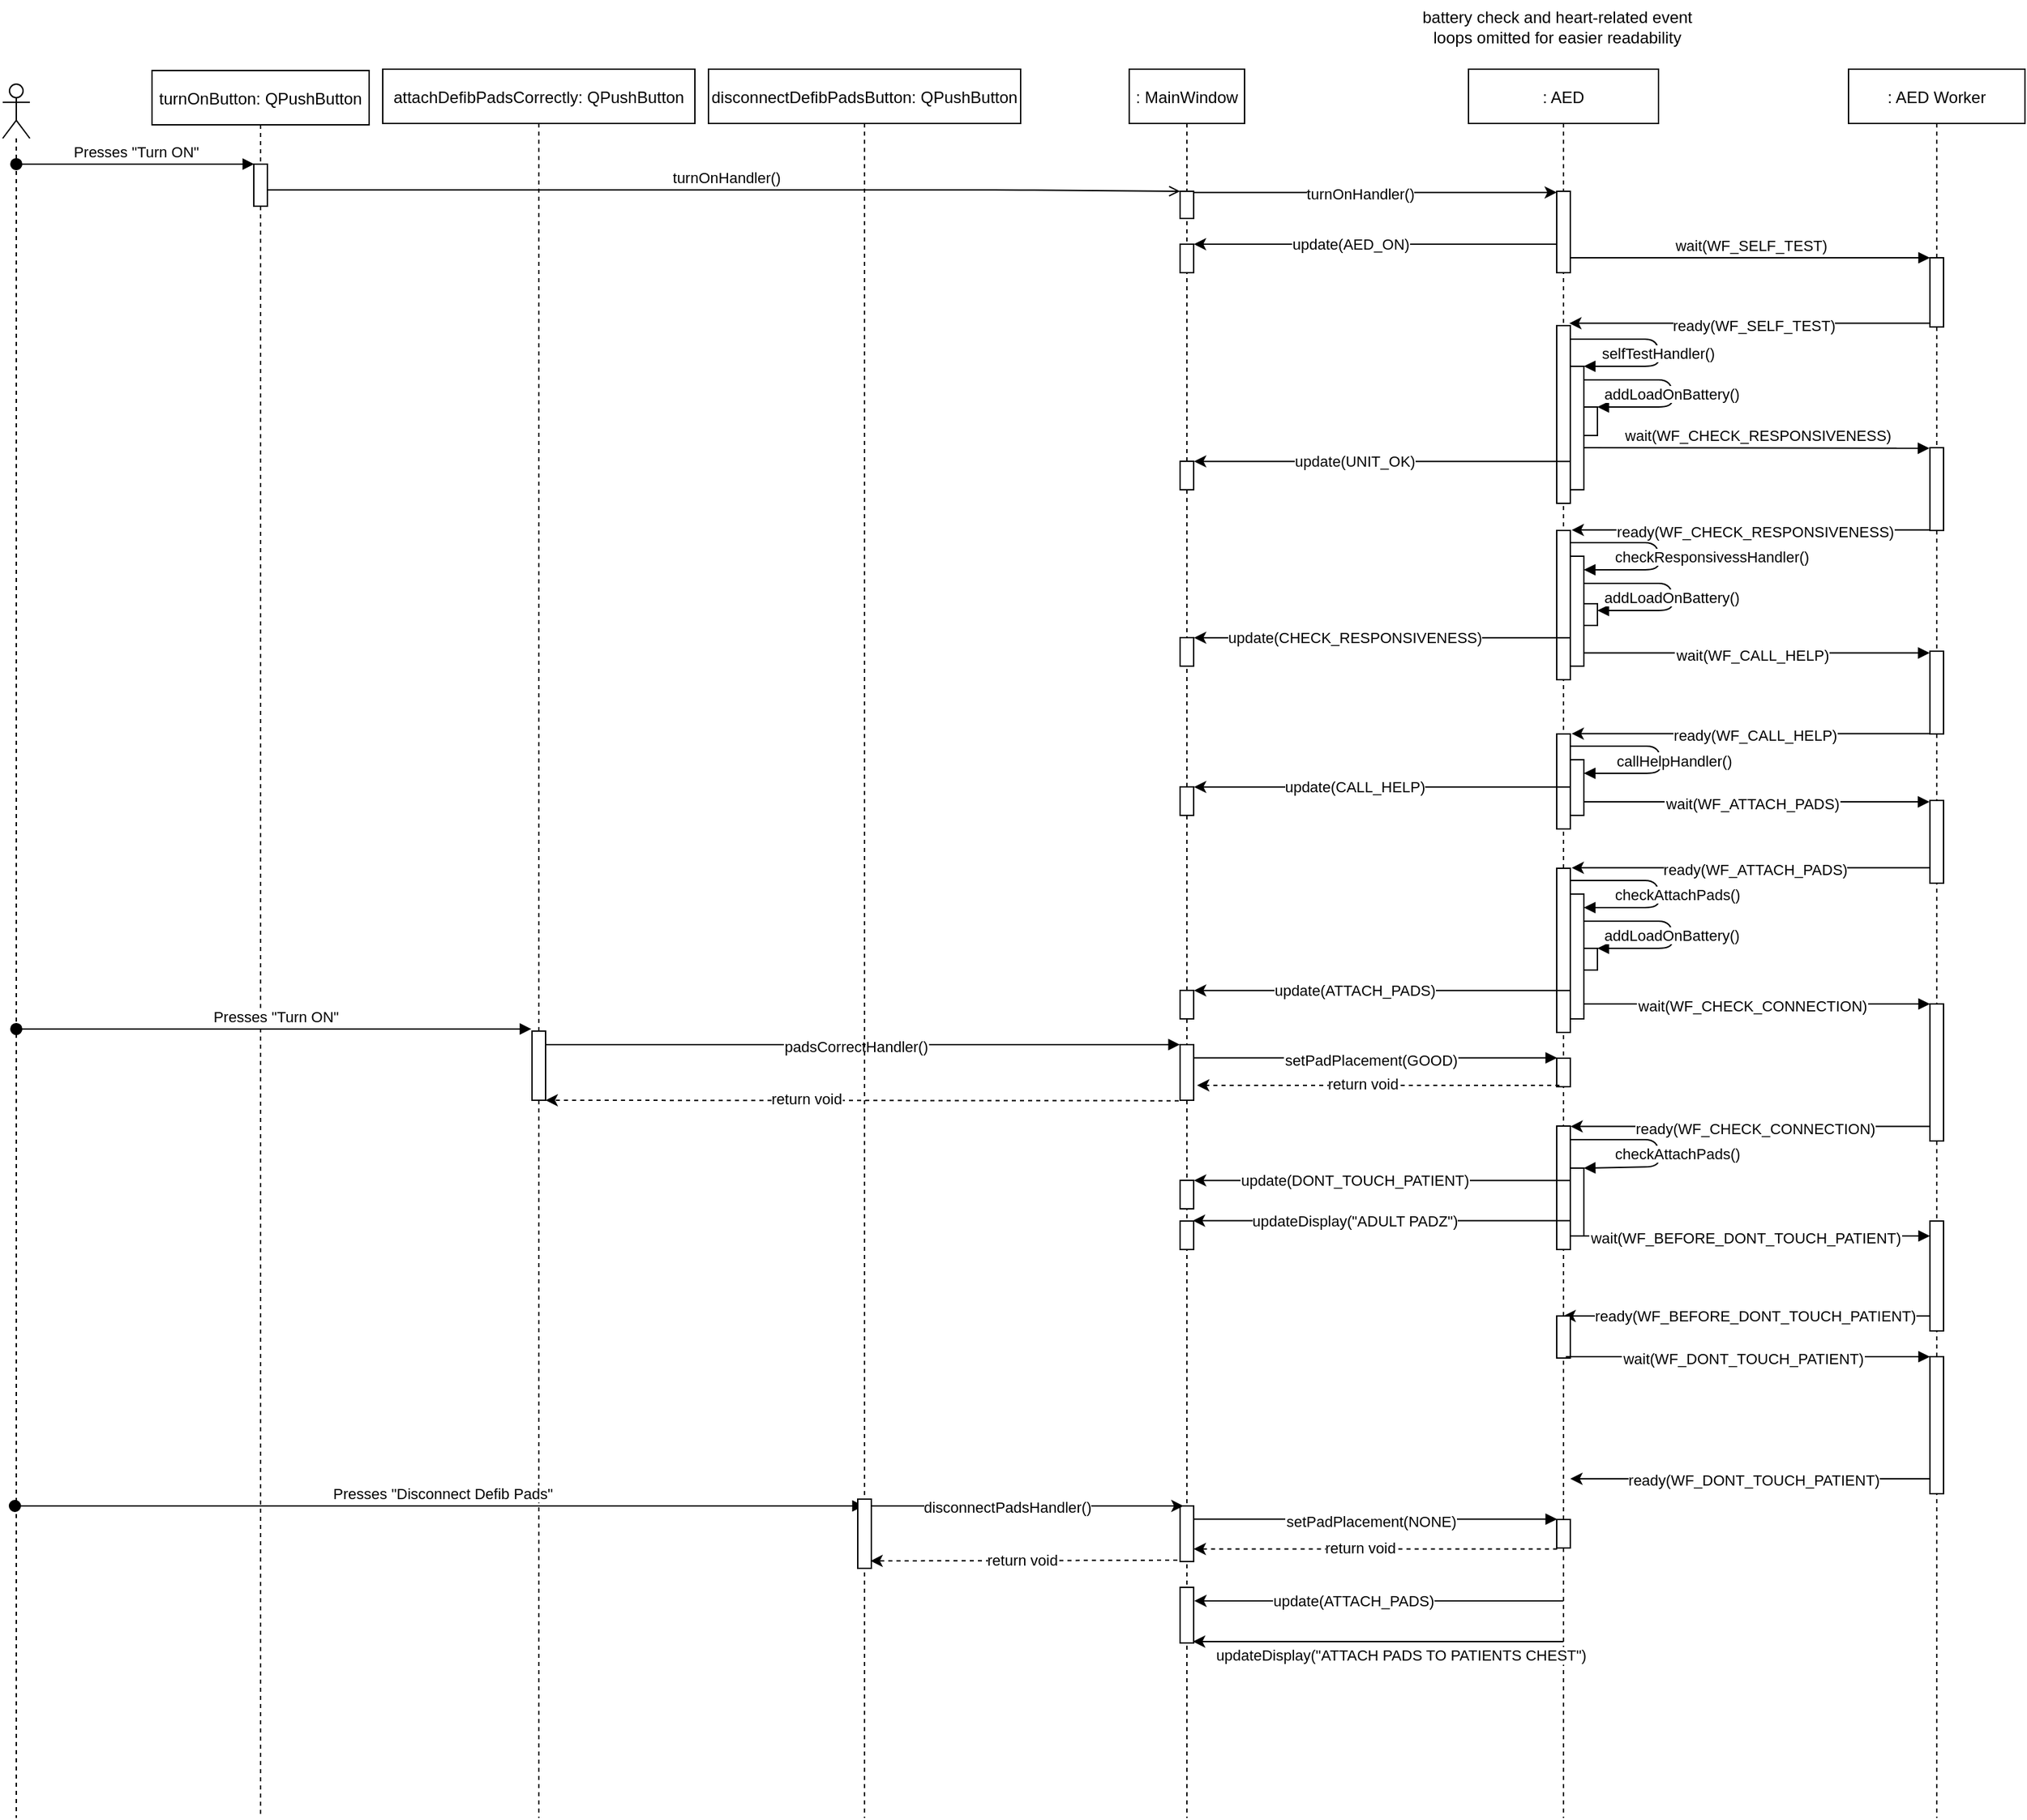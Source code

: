<mxfile version="22.1.7" type="device">
  <diagram name="Page-1" id="ro_ihInaLSnizCOt3Q01">
    <mxGraphModel dx="2100" dy="1148" grid="1" gridSize="10" guides="1" tooltips="1" connect="1" arrows="1" fold="1" page="0" pageScale="1" pageWidth="850" pageHeight="1100" math="0" shadow="0">
      <root>
        <mxCell id="0" />
        <mxCell id="1" parent="0" />
        <mxCell id="qNoHRXe5Kn5nPfTsHGGu-34" value=": MainWindow" style="shape=umlLifeline;perimeter=lifelinePerimeter;container=1;collapsible=0;recursiveResize=0;rounded=0;shadow=0;strokeWidth=1;" parent="1" vertex="1">
          <mxGeometry x="980" y="421" width="85" height="1289" as="geometry" />
        </mxCell>
        <mxCell id="qNoHRXe5Kn5nPfTsHGGu-35" value="" style="html=1;points=[];perimeter=orthogonalPerimeter;" parent="qNoHRXe5Kn5nPfTsHGGu-34" vertex="1">
          <mxGeometry x="37.5" y="90" width="10" height="20" as="geometry" />
        </mxCell>
        <mxCell id="Xctz0QdlR3uCmqx1lehX-27" value="" style="html=1;points=[];perimeter=orthogonalPerimeter;" parent="qNoHRXe5Kn5nPfTsHGGu-34" vertex="1">
          <mxGeometry x="37.5" y="129" width="10" height="21" as="geometry" />
        </mxCell>
        <mxCell id="Xctz0QdlR3uCmqx1lehX-41" value="" style="html=1;points=[];perimeter=orthogonalPerimeter;" parent="qNoHRXe5Kn5nPfTsHGGu-34" vertex="1">
          <mxGeometry x="37.5" y="289" width="10" height="21" as="geometry" />
        </mxCell>
        <mxCell id="Xctz0QdlR3uCmqx1lehX-52" value="" style="html=1;points=[];perimeter=orthogonalPerimeter;" parent="qNoHRXe5Kn5nPfTsHGGu-34" vertex="1">
          <mxGeometry x="37.5" y="419" width="10" height="21" as="geometry" />
        </mxCell>
        <mxCell id="Xctz0QdlR3uCmqx1lehX-88" value="" style="html=1;points=[];perimeter=orthogonalPerimeter;" parent="qNoHRXe5Kn5nPfTsHGGu-34" vertex="1">
          <mxGeometry x="37.5" y="529" width="10" height="21" as="geometry" />
        </mxCell>
        <mxCell id="Xctz0QdlR3uCmqx1lehX-112" value="" style="html=1;points=[];perimeter=orthogonalPerimeter;" parent="qNoHRXe5Kn5nPfTsHGGu-34" vertex="1">
          <mxGeometry x="37.5" y="679" width="10" height="21" as="geometry" />
        </mxCell>
        <mxCell id="Xctz0QdlR3uCmqx1lehX-127" value="" style="html=1;points=[];perimeter=orthogonalPerimeter;" parent="qNoHRXe5Kn5nPfTsHGGu-34" vertex="1">
          <mxGeometry x="37.5" y="849" width="10" height="21" as="geometry" />
        </mxCell>
        <mxCell id="Xctz0QdlR3uCmqx1lehX-128" value="" style="html=1;points=[];perimeter=orthogonalPerimeter;" parent="qNoHRXe5Kn5nPfTsHGGu-34" vertex="1">
          <mxGeometry x="37.5" y="819" width="10" height="21" as="geometry" />
        </mxCell>
        <mxCell id="Xctz0QdlR3uCmqx1lehX-135" value="" style="html=1;points=[];perimeter=orthogonalPerimeter;" parent="qNoHRXe5Kn5nPfTsHGGu-34" vertex="1">
          <mxGeometry x="37.5" y="719" width="10" height="41" as="geometry" />
        </mxCell>
        <mxCell id="3ibiavrjPDjVDs8kTOTv-27" value="" style="endArrow=classic;endFill=1;endSize=6;html=1;rounded=0;exitX=-0.1;exitY=1.008;exitDx=0;exitDy=0;exitPerimeter=0;dashed=1;entryX=0.519;entryY=0.853;entryDx=0;entryDy=0;entryPerimeter=0;" edge="1" parent="qNoHRXe5Kn5nPfTsHGGu-34" target="3ibiavrjPDjVDs8kTOTv-14">
          <mxGeometry width="160" relative="1" as="geometry">
            <mxPoint x="47.5" y="1099" as="sourcePoint" />
            <mxPoint x="-419.5" y="1099" as="targetPoint" />
          </mxGeometry>
        </mxCell>
        <mxCell id="3ibiavrjPDjVDs8kTOTv-28" value="return void" style="edgeLabel;html=1;align=center;verticalAlign=middle;resizable=0;points=[];" vertex="1" connectable="0" parent="3ibiavrjPDjVDs8kTOTv-27">
          <mxGeometry x="0.304" y="1" relative="1" as="geometry">
            <mxPoint x="29" y="-2" as="offset" />
          </mxGeometry>
        </mxCell>
        <mxCell id="3ibiavrjPDjVDs8kTOTv-36" value="" style="html=1;points=[];perimeter=orthogonalPerimeter;" vertex="1" parent="qNoHRXe5Kn5nPfTsHGGu-34">
          <mxGeometry x="37.5" y="1119" width="10" height="41" as="geometry" />
        </mxCell>
        <mxCell id="qNoHRXe5Kn5nPfTsHGGu-1" value=": AED Worker" style="shape=umlLifeline;perimeter=lifelinePerimeter;container=1;collapsible=0;recursiveResize=0;rounded=0;shadow=0;strokeWidth=1;" parent="1" vertex="1">
          <mxGeometry x="1510" y="421" width="130" height="1289" as="geometry" />
        </mxCell>
        <mxCell id="qNoHRXe5Kn5nPfTsHGGu-2" value="" style="html=1;points=[];perimeter=orthogonalPerimeter;" parent="qNoHRXe5Kn5nPfTsHGGu-1" vertex="1">
          <mxGeometry x="60" y="139" width="10" height="51" as="geometry" />
        </mxCell>
        <mxCell id="Xctz0QdlR3uCmqx1lehX-40" value="" style="html=1;points=[];perimeter=orthogonalPerimeter;" parent="qNoHRXe5Kn5nPfTsHGGu-1" vertex="1">
          <mxGeometry x="60" y="279" width="10" height="61" as="geometry" />
        </mxCell>
        <mxCell id="Xctz0QdlR3uCmqx1lehX-82" value="" style="html=1;points=[];perimeter=orthogonalPerimeter;" parent="qNoHRXe5Kn5nPfTsHGGu-1" vertex="1">
          <mxGeometry x="60" y="429" width="10" height="61" as="geometry" />
        </mxCell>
        <mxCell id="Xctz0QdlR3uCmqx1lehX-119" value="" style="html=1;points=[];perimeter=orthogonalPerimeter;" parent="qNoHRXe5Kn5nPfTsHGGu-1" vertex="1">
          <mxGeometry x="60" y="689" width="10" height="101" as="geometry" />
        </mxCell>
        <mxCell id="Xctz0QdlR3uCmqx1lehX-106" value="" style="html=1;points=[];perimeter=orthogonalPerimeter;" parent="qNoHRXe5Kn5nPfTsHGGu-1" vertex="1">
          <mxGeometry x="60" y="539" width="10" height="61" as="geometry" />
        </mxCell>
        <mxCell id="3ibiavrjPDjVDs8kTOTv-4" value="" style="endArrow=classic;endFill=1;endSize=6;html=1;rounded=0;entryX=1.1;entryY=-0.003;entryDx=0;entryDy=0;entryPerimeter=0;" edge="1" parent="qNoHRXe5Kn5nPfTsHGGu-1" source="qNoHRXe5Kn5nPfTsHGGu-1">
          <mxGeometry width="160" relative="1" as="geometry">
            <mxPoint x="-10" y="919" as="sourcePoint" />
            <mxPoint x="-210" y="919" as="targetPoint" />
          </mxGeometry>
        </mxCell>
        <mxCell id="3ibiavrjPDjVDs8kTOTv-5" value="ready(WF_BEFORE_DONT_TOUCH_PATIENT)" style="edgeLabel;html=1;align=center;verticalAlign=middle;resizable=0;points=[];" vertex="1" connectable="0" parent="3ibiavrjPDjVDs8kTOTv-4">
          <mxGeometry x="0.304" y="1" relative="1" as="geometry">
            <mxPoint x="45" y="-1" as="offset" />
          </mxGeometry>
        </mxCell>
        <mxCell id="3ibiavrjPDjVDs8kTOTv-6" value="" style="html=1;points=[];perimeter=orthogonalPerimeter;" vertex="1" parent="qNoHRXe5Kn5nPfTsHGGu-1">
          <mxGeometry x="60" y="849" width="10" height="81" as="geometry" />
        </mxCell>
        <mxCell id="3ibiavrjPDjVDs8kTOTv-9" value="" style="html=1;points=[];perimeter=orthogonalPerimeter;" vertex="1" parent="qNoHRXe5Kn5nPfTsHGGu-1">
          <mxGeometry x="60" y="949" width="10" height="101" as="geometry" />
        </mxCell>
        <mxCell id="3ibiavrjPDjVDs8kTOTv-11" value="" style="endArrow=classic;endFill=1;endSize=6;html=1;rounded=0;entryX=1.016;entryY=0.003;entryDx=0;entryDy=0;entryPerimeter=0;" edge="1" parent="qNoHRXe5Kn5nPfTsHGGu-1" source="3ibiavrjPDjVDs8kTOTv-9">
          <mxGeometry width="160" relative="1" as="geometry">
            <mxPoint x="14" y="1019" as="sourcePoint" />
            <mxPoint x="-205" y="1039" as="targetPoint" />
          </mxGeometry>
        </mxCell>
        <mxCell id="3ibiavrjPDjVDs8kTOTv-12" value="ready(WF_DONT_TOUCH_PATIENT)" style="edgeLabel;html=1;align=center;verticalAlign=middle;resizable=0;points=[];" vertex="1" connectable="0" parent="3ibiavrjPDjVDs8kTOTv-11">
          <mxGeometry x="0.304" y="1" relative="1" as="geometry">
            <mxPoint x="43" as="offset" />
          </mxGeometry>
        </mxCell>
        <mxCell id="qNoHRXe5Kn5nPfTsHGGu-16" value="" style="shape=umlLifeline;participant=umlActor;perimeter=lifelinePerimeter;whiteSpace=wrap;html=1;container=1;collapsible=0;recursiveResize=0;verticalAlign=top;spacingTop=36;outlineConnect=0;" parent="1" vertex="1">
          <mxGeometry x="150" y="432" width="20" height="1278" as="geometry" />
        </mxCell>
        <mxCell id="qNoHRXe5Kn5nPfTsHGGu-17" value=" Presses &quot;Turn ON&quot;" style="verticalAlign=bottom;startArrow=oval;endArrow=block;startSize=8;shadow=0;strokeWidth=1;startFill=1;entryX=0.031;entryY=-0.001;entryDx=0;entryDy=0;entryPerimeter=0;" parent="1" source="qNoHRXe5Kn5nPfTsHGGu-16" target="qNoHRXe5Kn5nPfTsHGGu-29" edge="1">
          <mxGeometry x="0.008" relative="1" as="geometry">
            <mxPoint x="910" y="491" as="sourcePoint" />
            <Array as="points" />
            <mxPoint as="offset" />
          </mxGeometry>
        </mxCell>
        <mxCell id="qNoHRXe5Kn5nPfTsHGGu-18" value=": AED" style="shape=umlLifeline;perimeter=lifelinePerimeter;container=1;collapsible=0;recursiveResize=0;rounded=0;shadow=0;strokeWidth=1;" parent="1" vertex="1">
          <mxGeometry x="1230" y="421" width="140" height="1289" as="geometry" />
        </mxCell>
        <mxCell id="qNoHRXe5Kn5nPfTsHGGu-21" value="" style="html=1;points=[];perimeter=orthogonalPerimeter;" parent="qNoHRXe5Kn5nPfTsHGGu-18" vertex="1">
          <mxGeometry x="65" y="90" width="10" height="60" as="geometry" />
        </mxCell>
        <mxCell id="qNoHRXe5Kn5nPfTsHGGu-23" value="" style="html=1;points=[];perimeter=orthogonalPerimeter;" parent="qNoHRXe5Kn5nPfTsHGGu-18" vertex="1">
          <mxGeometry x="65" y="340" width="10" height="110" as="geometry" />
        </mxCell>
        <mxCell id="Xctz0QdlR3uCmqx1lehX-31" value="" style="html=1;points=[];perimeter=orthogonalPerimeter;" parent="qNoHRXe5Kn5nPfTsHGGu-18" vertex="1">
          <mxGeometry x="65" y="189" width="10" height="131" as="geometry" />
        </mxCell>
        <mxCell id="Xctz0QdlR3uCmqx1lehX-35" value="" style="html=1;points=[[0,0,0,0,5],[0,1,0,0,-5],[1,0,0,0,5],[1,1,0,0,-5]];perimeter=orthogonalPerimeter;outlineConnect=0;targetShapes=umlLifeline;portConstraint=eastwest;newEdgeStyle={&quot;curved&quot;:0,&quot;rounded&quot;:0};" parent="qNoHRXe5Kn5nPfTsHGGu-18" vertex="1">
          <mxGeometry x="75" y="219" width="10" height="91" as="geometry" />
        </mxCell>
        <mxCell id="Xctz0QdlR3uCmqx1lehX-36" value=" selfTestHandler()" style="verticalAlign=middle;endArrow=block;shadow=0;strokeWidth=1;endFill=1;" parent="qNoHRXe5Kn5nPfTsHGGu-18" source="Xctz0QdlR3uCmqx1lehX-31" target="Xctz0QdlR3uCmqx1lehX-35" edge="1">
          <mxGeometry x="0.071" relative="1" as="geometry">
            <mxPoint x="90" y="199" as="sourcePoint" />
            <mxPoint x="240" y="209" as="targetPoint" />
            <mxPoint as="offset" />
            <Array as="points">
              <mxPoint x="140" y="199" />
              <mxPoint x="140" y="219" />
            </Array>
          </mxGeometry>
        </mxCell>
        <mxCell id="Xctz0QdlR3uCmqx1lehX-38" value="" style="html=1;points=[[0,0,0,0,5],[0,1,0,0,-5],[1,0,0,0,5],[1,1,0,0,-5]];perimeter=orthogonalPerimeter;outlineConnect=0;targetShapes=umlLifeline;portConstraint=eastwest;newEdgeStyle={&quot;curved&quot;:0,&quot;rounded&quot;:0};" parent="qNoHRXe5Kn5nPfTsHGGu-18" vertex="1">
          <mxGeometry x="85" y="249" width="10" height="21" as="geometry" />
        </mxCell>
        <mxCell id="Xctz0QdlR3uCmqx1lehX-37" value=" addLoadOnBattery()" style="verticalAlign=middle;endArrow=block;shadow=0;strokeWidth=1;endFill=1;" parent="qNoHRXe5Kn5nPfTsHGGu-18" target="Xctz0QdlR3uCmqx1lehX-38" edge="1">
          <mxGeometry x="0.071" relative="1" as="geometry">
            <mxPoint x="85" y="229" as="sourcePoint" />
            <mxPoint x="95" y="259" as="targetPoint" />
            <mxPoint as="offset" />
            <Array as="points">
              <mxPoint x="150" y="229" />
              <mxPoint x="150" y="249" />
            </Array>
          </mxGeometry>
        </mxCell>
        <mxCell id="Xctz0QdlR3uCmqx1lehX-48" value="" style="html=1;points=[[0,0,0,0,5],[0,1,0,0,-5],[1,0,0,0,5],[1,1,0,0,-5]];perimeter=orthogonalPerimeter;outlineConnect=0;targetShapes=umlLifeline;portConstraint=eastwest;newEdgeStyle={&quot;curved&quot;:0,&quot;rounded&quot;:0};" parent="qNoHRXe5Kn5nPfTsHGGu-18" vertex="1">
          <mxGeometry x="75" y="359" width="10" height="81" as="geometry" />
        </mxCell>
        <mxCell id="Xctz0QdlR3uCmqx1lehX-49" value=" checkResponsivessHandler()" style="verticalAlign=middle;endArrow=block;shadow=0;strokeWidth=1;endFill=1;targetPerimeterSpacing=0;sourcePerimeterSpacing=0;jumpStyle=none;align=left;spacingLeft=-34;" parent="qNoHRXe5Kn5nPfTsHGGu-18" edge="1">
          <mxGeometry x="0.073" relative="1" as="geometry">
            <mxPoint x="75" y="349" as="sourcePoint" />
            <mxPoint x="85" y="369" as="targetPoint" />
            <mxPoint as="offset" />
            <Array as="points">
              <mxPoint x="140" y="349" />
              <mxPoint x="140" y="369" />
            </Array>
          </mxGeometry>
        </mxCell>
        <mxCell id="Xctz0QdlR3uCmqx1lehX-50" value="" style="html=1;points=[[0,0,0,0,5],[0,1,0,0,-5],[1,0,0,0,5],[1,1,0,0,-5]];perimeter=orthogonalPerimeter;outlineConnect=0;targetShapes=umlLifeline;portConstraint=eastwest;newEdgeStyle={&quot;curved&quot;:0,&quot;rounded&quot;:0};" parent="qNoHRXe5Kn5nPfTsHGGu-18" vertex="1">
          <mxGeometry x="85" y="394" width="10" height="16" as="geometry" />
        </mxCell>
        <mxCell id="Xctz0QdlR3uCmqx1lehX-51" value=" addLoadOnBattery()" style="verticalAlign=middle;endArrow=block;shadow=0;strokeWidth=1;endFill=1;" parent="qNoHRXe5Kn5nPfTsHGGu-18" source="Xctz0QdlR3uCmqx1lehX-48" target="Xctz0QdlR3uCmqx1lehX-50" edge="1">
          <mxGeometry x="0.071" relative="1" as="geometry">
            <mxPoint x="85" y="379" as="sourcePoint" />
            <mxPoint x="95" y="399" as="targetPoint" />
            <mxPoint as="offset" />
            <Array as="points">
              <mxPoint x="150" y="379" />
              <mxPoint x="150" y="399" />
            </Array>
          </mxGeometry>
        </mxCell>
        <mxCell id="Xctz0QdlR3uCmqx1lehX-83" value="" style="html=1;points=[];perimeter=orthogonalPerimeter;" parent="qNoHRXe5Kn5nPfTsHGGu-18" vertex="1">
          <mxGeometry x="65" y="490" width="10" height="70" as="geometry" />
        </mxCell>
        <mxCell id="Xctz0QdlR3uCmqx1lehX-84" value="" style="html=1;points=[[0,0,0,0,5],[0,1,0,0,-5],[1,0,0,0,5],[1,1,0,0,-5]];perimeter=orthogonalPerimeter;outlineConnect=0;targetShapes=umlLifeline;portConstraint=eastwest;newEdgeStyle={&quot;curved&quot;:0,&quot;rounded&quot;:0};" parent="qNoHRXe5Kn5nPfTsHGGu-18" vertex="1">
          <mxGeometry x="75" y="509" width="10" height="41" as="geometry" />
        </mxCell>
        <mxCell id="Xctz0QdlR3uCmqx1lehX-107" value="" style="html=1;points=[];perimeter=orthogonalPerimeter;" parent="qNoHRXe5Kn5nPfTsHGGu-18" vertex="1">
          <mxGeometry x="65" y="589" width="10" height="121" as="geometry" />
        </mxCell>
        <mxCell id="Xctz0QdlR3uCmqx1lehX-108" value="" style="html=1;points=[[0,0,0,0,5],[0,1,0,0,-5],[1,0,0,0,5],[1,1,0,0,-5]];perimeter=orthogonalPerimeter;outlineConnect=0;targetShapes=umlLifeline;portConstraint=eastwest;newEdgeStyle={&quot;curved&quot;:0,&quot;rounded&quot;:0};" parent="qNoHRXe5Kn5nPfTsHGGu-18" vertex="1">
          <mxGeometry x="75" y="608" width="10" height="92" as="geometry" />
        </mxCell>
        <mxCell id="Xctz0QdlR3uCmqx1lehX-110" value="" style="html=1;points=[[0,0,0,0,5],[0,1,0,0,-5],[1,0,0,0,5],[1,1,0,0,-5]];perimeter=orthogonalPerimeter;outlineConnect=0;targetShapes=umlLifeline;portConstraint=eastwest;newEdgeStyle={&quot;curved&quot;:0,&quot;rounded&quot;:0};" parent="qNoHRXe5Kn5nPfTsHGGu-18" vertex="1">
          <mxGeometry x="85" y="648" width="10" height="16" as="geometry" />
        </mxCell>
        <mxCell id="Xctz0QdlR3uCmqx1lehX-111" value=" addLoadOnBattery()" style="verticalAlign=middle;endArrow=block;shadow=0;strokeWidth=1;endFill=1;" parent="qNoHRXe5Kn5nPfTsHGGu-18" edge="1">
          <mxGeometry x="0.071" relative="1" as="geometry">
            <mxPoint x="85" y="628" as="sourcePoint" />
            <mxPoint x="95" y="648" as="targetPoint" />
            <mxPoint as="offset" />
            <Array as="points">
              <mxPoint x="150" y="628" />
              <mxPoint x="150" y="648" />
            </Array>
          </mxGeometry>
        </mxCell>
        <mxCell id="Xctz0QdlR3uCmqx1lehX-109" value=" checkAttachPads()" style="verticalAlign=middle;endArrow=block;shadow=0;strokeWidth=1;endFill=1;targetPerimeterSpacing=0;sourcePerimeterSpacing=0;jumpStyle=none;align=left;spacingLeft=-34;" parent="qNoHRXe5Kn5nPfTsHGGu-18" edge="1">
          <mxGeometry x="0.073" relative="1" as="geometry">
            <mxPoint x="75" y="598" as="sourcePoint" />
            <mxPoint x="85" y="618" as="targetPoint" />
            <mxPoint as="offset" />
            <Array as="points">
              <mxPoint x="140" y="598" />
              <mxPoint x="140" y="618" />
            </Array>
          </mxGeometry>
        </mxCell>
        <mxCell id="Xctz0QdlR3uCmqx1lehX-85" value=" callHelpHandler()" style="verticalAlign=middle;endArrow=block;shadow=0;strokeWidth=1;endFill=1;targetPerimeterSpacing=0;sourcePerimeterSpacing=0;jumpStyle=none;align=left;spacingLeft=-34;" parent="qNoHRXe5Kn5nPfTsHGGu-18" source="Xctz0QdlR3uCmqx1lehX-83" target="Xctz0QdlR3uCmqx1lehX-84" edge="1">
          <mxGeometry x="0.073" relative="1" as="geometry">
            <mxPoint x="76.25" y="499" as="sourcePoint" />
            <mxPoint x="86.25" y="519" as="targetPoint" />
            <mxPoint as="offset" />
            <Array as="points">
              <mxPoint x="141.25" y="499" />
              <mxPoint x="141.25" y="519" />
            </Array>
          </mxGeometry>
        </mxCell>
        <mxCell id="Xctz0QdlR3uCmqx1lehX-120" value="" style="html=1;points=[];perimeter=orthogonalPerimeter;" parent="qNoHRXe5Kn5nPfTsHGGu-18" vertex="1">
          <mxGeometry x="65" y="779" width="10" height="91" as="geometry" />
        </mxCell>
        <mxCell id="Xctz0QdlR3uCmqx1lehX-123" value="" style="html=1;points=[[0,0,0,0,5],[0,1,0,0,-5],[1,0,0,0,5],[1,1,0,0,-5]];perimeter=orthogonalPerimeter;outlineConnect=0;targetShapes=umlLifeline;portConstraint=eastwest;newEdgeStyle={&quot;curved&quot;:0,&quot;rounded&quot;:0};" parent="qNoHRXe5Kn5nPfTsHGGu-18" vertex="1">
          <mxGeometry x="75" y="810" width="10" height="50" as="geometry" />
        </mxCell>
        <mxCell id="Xctz0QdlR3uCmqx1lehX-124" value=" checkAttachPads()" style="verticalAlign=middle;endArrow=block;shadow=0;strokeWidth=1;endFill=1;targetPerimeterSpacing=0;sourcePerimeterSpacing=0;jumpStyle=none;align=left;spacingLeft=-34;" parent="qNoHRXe5Kn5nPfTsHGGu-18" source="Xctz0QdlR3uCmqx1lehX-120" target="Xctz0QdlR3uCmqx1lehX-123" edge="1">
          <mxGeometry x="0.073" relative="1" as="geometry">
            <mxPoint x="75" y="751" as="sourcePoint" />
            <mxPoint x="85" y="769" as="targetPoint" />
            <mxPoint as="offset" />
            <Array as="points">
              <mxPoint x="140" y="789" />
              <mxPoint x="140" y="809" />
            </Array>
          </mxGeometry>
        </mxCell>
        <mxCell id="Xctz0QdlR3uCmqx1lehX-134" value="" style="html=1;points=[];perimeter=orthogonalPerimeter;" parent="qNoHRXe5Kn5nPfTsHGGu-18" vertex="1">
          <mxGeometry x="65" y="729" width="10" height="21" as="geometry" />
        </mxCell>
        <mxCell id="3ibiavrjPDjVDs8kTOTv-3" value=" wait(WF_BEFORE_DONT_TOUCH_PATIENT)" style="verticalAlign=middle;endArrow=block;shadow=0;strokeWidth=1;endFill=1;" edge="1" parent="qNoHRXe5Kn5nPfTsHGGu-18" target="3ibiavrjPDjVDs8kTOTv-6">
          <mxGeometry x="-0.023" y="-1" relative="1" as="geometry">
            <mxPoint x="75" y="860" as="sourcePoint" />
            <mxPoint x="240" y="869" as="targetPoint" />
            <mxPoint as="offset" />
          </mxGeometry>
        </mxCell>
        <mxCell id="3ibiavrjPDjVDs8kTOTv-13" value="" style="html=1;points=[];perimeter=orthogonalPerimeter;" vertex="1" parent="qNoHRXe5Kn5nPfTsHGGu-18">
          <mxGeometry x="65" y="919" width="10" height="31" as="geometry" />
        </mxCell>
        <mxCell id="3ibiavrjPDjVDs8kTOTv-20" value="" style="html=1;points=[];perimeter=orthogonalPerimeter;" vertex="1" parent="qNoHRXe5Kn5nPfTsHGGu-18">
          <mxGeometry x="-212.5" y="1059" width="10" height="41" as="geometry" />
        </mxCell>
        <mxCell id="3ibiavrjPDjVDs8kTOTv-21" value="" style="html=1;points=[];perimeter=orthogonalPerimeter;" vertex="1" parent="qNoHRXe5Kn5nPfTsHGGu-18">
          <mxGeometry x="65" y="1069" width="10" height="21" as="geometry" />
        </mxCell>
        <mxCell id="3ibiavrjPDjVDs8kTOTv-22" value=" setPadPlacement(NONE)" style="verticalAlign=middle;endArrow=block;shadow=0;strokeWidth=1;endFill=1;entryX=0.03;entryY=-0.012;entryDx=0;entryDy=0;entryPerimeter=0;" edge="1" parent="qNoHRXe5Kn5nPfTsHGGu-18" source="3ibiavrjPDjVDs8kTOTv-20" target="3ibiavrjPDjVDs8kTOTv-21">
          <mxGeometry x="-0.021" y="-1" relative="1" as="geometry">
            <mxPoint x="-190" y="1089" as="sourcePoint" />
            <mxPoint x="65" y="1089" as="targetPoint" />
            <mxPoint as="offset" />
          </mxGeometry>
        </mxCell>
        <mxCell id="3ibiavrjPDjVDs8kTOTv-23" value="" style="endArrow=classic;endFill=1;endSize=6;html=1;rounded=0;exitX=0.03;exitY=1.036;exitDx=0;exitDy=0;exitPerimeter=0;dashed=1;" edge="1" parent="qNoHRXe5Kn5nPfTsHGGu-18" source="3ibiavrjPDjVDs8kTOTv-21" target="3ibiavrjPDjVDs8kTOTv-20">
          <mxGeometry width="160" relative="1" as="geometry">
            <mxPoint x="27" y="1099" as="sourcePoint" />
            <mxPoint x="-250" y="1099" as="targetPoint" />
          </mxGeometry>
        </mxCell>
        <mxCell id="3ibiavrjPDjVDs8kTOTv-24" value="return void" style="edgeLabel;html=1;align=center;verticalAlign=middle;resizable=0;points=[];" vertex="1" connectable="0" parent="3ibiavrjPDjVDs8kTOTv-23">
          <mxGeometry x="0.304" y="1" relative="1" as="geometry">
            <mxPoint x="29" y="-2" as="offset" />
          </mxGeometry>
        </mxCell>
        <mxCell id="3ibiavrjPDjVDs8kTOTv-31" value="" style="endArrow=classic;endFill=1;endSize=6;html=1;rounded=0;entryX=1.025;entryY=0.003;entryDx=0;entryDy=0;entryPerimeter=0;" edge="1" parent="qNoHRXe5Kn5nPfTsHGGu-18">
          <mxGeometry width="160" relative="1" as="geometry">
            <mxPoint x="70" y="1129" as="sourcePoint" />
            <mxPoint x="-202" y="1129" as="targetPoint" />
          </mxGeometry>
        </mxCell>
        <mxCell id="3ibiavrjPDjVDs8kTOTv-32" value="update(ATTACH_PADS)" style="edgeLabel;html=1;align=center;verticalAlign=middle;resizable=0;points=[];" vertex="1" connectable="0" parent="3ibiavrjPDjVDs8kTOTv-31">
          <mxGeometry x="0.304" y="1" relative="1" as="geometry">
            <mxPoint x="22" y="-1" as="offset" />
          </mxGeometry>
        </mxCell>
        <mxCell id="3ibiavrjPDjVDs8kTOTv-34" value="" style="endArrow=classic;endFill=1;endSize=6;html=1;rounded=0;entryX=0.941;entryY=-0.013;entryDx=0;entryDy=0;entryPerimeter=0;" edge="1" parent="qNoHRXe5Kn5nPfTsHGGu-18">
          <mxGeometry width="160" relative="1" as="geometry">
            <mxPoint x="70" y="1159" as="sourcePoint" />
            <mxPoint x="-203" y="1159" as="targetPoint" />
          </mxGeometry>
        </mxCell>
        <mxCell id="3ibiavrjPDjVDs8kTOTv-35" value="updateDisplay(&quot;ATTACH PADS TO PATIENTS CHEST&quot;)" style="edgeLabel;html=1;align=center;verticalAlign=middle;resizable=0;points=[];" vertex="1" connectable="0" parent="3ibiavrjPDjVDs8kTOTv-34">
          <mxGeometry x="0.304" y="1" relative="1" as="geometry">
            <mxPoint x="58" y="9" as="offset" />
          </mxGeometry>
        </mxCell>
        <mxCell id="qNoHRXe5Kn5nPfTsHGGu-28" value="turnOnButton: QPushButton" style="shape=umlLifeline;perimeter=lifelinePerimeter;container=1;collapsible=0;recursiveResize=0;rounded=0;shadow=0;strokeWidth=1;" parent="1" vertex="1">
          <mxGeometry x="260" y="422" width="160" height="1288" as="geometry" />
        </mxCell>
        <mxCell id="qNoHRXe5Kn5nPfTsHGGu-29" value="" style="html=1;points=[];perimeter=orthogonalPerimeter;" parent="qNoHRXe5Kn5nPfTsHGGu-28" vertex="1">
          <mxGeometry x="75" y="69" width="10" height="31" as="geometry" />
        </mxCell>
        <mxCell id="qNoHRXe5Kn5nPfTsHGGu-30" value=" turnOnHandler()" style="verticalAlign=bottom;endArrow=open;shadow=0;strokeWidth=1;endFill=0;" parent="1" source="qNoHRXe5Kn5nPfTsHGGu-29" target="qNoHRXe5Kn5nPfTsHGGu-35" edge="1">
          <mxGeometry x="0.007" relative="1" as="geometry">
            <mxPoint x="900" y="679" as="sourcePoint" />
            <mxPoint x="1181" y="679" as="targetPoint" />
            <mxPoint as="offset" />
            <Array as="points">
              <mxPoint x="890" y="510" />
            </Array>
          </mxGeometry>
        </mxCell>
        <mxCell id="qNoHRXe5Kn5nPfTsHGGu-31" value=" wait(WF_SELF_TEST)" style="verticalAlign=bottom;endArrow=block;shadow=0;strokeWidth=1;endFill=1;" parent="1" edge="1">
          <mxGeometry x="0.008" relative="1" as="geometry">
            <mxPoint x="1305" y="560" as="sourcePoint" />
            <mxPoint x="1570" y="560" as="targetPoint" />
            <mxPoint as="offset" />
            <Array as="points">
              <mxPoint x="1400" y="560" />
            </Array>
          </mxGeometry>
        </mxCell>
        <mxCell id="qNoHRXe5Kn5nPfTsHGGu-36" value="attachDefibPadsCorrectly: QPushButton" style="shape=umlLifeline;perimeter=lifelinePerimeter;container=1;collapsible=0;recursiveResize=0;rounded=0;shadow=0;strokeWidth=1;" parent="1" vertex="1">
          <mxGeometry x="430" y="421" width="230" height="1289" as="geometry" />
        </mxCell>
        <mxCell id="Xctz0QdlR3uCmqx1lehX-140" value="" style="html=1;points=[];perimeter=orthogonalPerimeter;" parent="qNoHRXe5Kn5nPfTsHGGu-36" vertex="1">
          <mxGeometry x="110" y="709" width="10" height="51" as="geometry" />
        </mxCell>
        <mxCell id="3ibiavrjPDjVDs8kTOTv-16" value=" Presses &quot;Disconnect Defib Pads&quot;" style="verticalAlign=bottom;startArrow=oval;endArrow=block;startSize=8;shadow=0;strokeWidth=1;startFill=1;" edge="1" parent="qNoHRXe5Kn5nPfTsHGGu-36" target="3ibiavrjPDjVDs8kTOTv-14">
          <mxGeometry x="0.008" relative="1" as="geometry">
            <mxPoint x="-271" y="1059" as="sourcePoint" />
            <Array as="points" />
            <mxPoint as="offset" />
            <mxPoint x="110" y="1059" as="targetPoint" />
          </mxGeometry>
        </mxCell>
        <mxCell id="qNoHRXe5Kn5nPfTsHGGu-50" style="rounded=0;orthogonalLoop=1;jettySize=auto;html=1;entryX=0.009;entryY=0.014;entryDx=0;entryDy=0;entryPerimeter=0;" parent="1" source="qNoHRXe5Kn5nPfTsHGGu-35" target="qNoHRXe5Kn5nPfTsHGGu-21" edge="1">
          <mxGeometry relative="1" as="geometry" />
        </mxCell>
        <mxCell id="Xctz0QdlR3uCmqx1lehX-26" value="turnOnHandler()" style="edgeLabel;html=1;align=center;verticalAlign=middle;resizable=0;points=[];" parent="qNoHRXe5Kn5nPfTsHGGu-50" vertex="1" connectable="0">
          <mxGeometry x="-0.087" y="-1" relative="1" as="geometry">
            <mxPoint as="offset" />
          </mxGeometry>
        </mxCell>
        <mxCell id="Xctz0QdlR3uCmqx1lehX-28" value="" style="endArrow=classic;endFill=1;endSize=6;html=1;rounded=0;entryX=1.015;entryY=0;entryDx=0;entryDy=0;entryPerimeter=0;" parent="1" source="qNoHRXe5Kn5nPfTsHGGu-21" target="Xctz0QdlR3uCmqx1lehX-27" edge="1">
          <mxGeometry width="160" relative="1" as="geometry">
            <mxPoint x="1180" y="590" as="sourcePoint" />
            <mxPoint x="1340" y="590" as="targetPoint" />
          </mxGeometry>
        </mxCell>
        <mxCell id="Xctz0QdlR3uCmqx1lehX-30" value="update(AED_ON)" style="edgeLabel;html=1;align=center;verticalAlign=middle;resizable=0;points=[];" parent="Xctz0QdlR3uCmqx1lehX-28" vertex="1" connectable="0">
          <mxGeometry x="0.304" y="1" relative="1" as="geometry">
            <mxPoint x="22" y="-1" as="offset" />
          </mxGeometry>
        </mxCell>
        <mxCell id="Xctz0QdlR3uCmqx1lehX-32" value="" style="endArrow=classic;endFill=1;endSize=6;html=1;rounded=0;entryX=0.924;entryY=-0.013;entryDx=0;entryDy=0;entryPerimeter=0;" parent="1" source="qNoHRXe5Kn5nPfTsHGGu-2" target="Xctz0QdlR3uCmqx1lehX-31" edge="1">
          <mxGeometry width="160" relative="1" as="geometry">
            <mxPoint x="1527" y="620" as="sourcePoint" />
            <mxPoint x="1410" y="620" as="targetPoint" />
          </mxGeometry>
        </mxCell>
        <mxCell id="Xctz0QdlR3uCmqx1lehX-33" value="ready(WF_SELF_TEST)" style="edgeLabel;html=1;align=center;verticalAlign=middle;resizable=0;points=[];" parent="Xctz0QdlR3uCmqx1lehX-32" vertex="1" connectable="0">
          <mxGeometry x="0.304" y="1" relative="1" as="geometry">
            <mxPoint x="43" as="offset" />
          </mxGeometry>
        </mxCell>
        <mxCell id="Xctz0QdlR3uCmqx1lehX-39" value=" wait(WF_CHECK_RESPONSIVENESS)" style="verticalAlign=bottom;endArrow=block;shadow=0;strokeWidth=1;endFill=1;entryX=-0.042;entryY=0.007;entryDx=0;entryDy=0;entryPerimeter=0;" parent="1" target="Xctz0QdlR3uCmqx1lehX-40" edge="1">
          <mxGeometry x="0.008" relative="1" as="geometry">
            <mxPoint x="1315" y="700" as="sourcePoint" />
            <mxPoint x="1580" y="700" as="targetPoint" />
            <mxPoint as="offset" />
            <Array as="points" />
          </mxGeometry>
        </mxCell>
        <mxCell id="Xctz0QdlR3uCmqx1lehX-42" value="" style="endArrow=classic;endFill=1;endSize=6;html=1;rounded=0;entryX=1.025;entryY=0.003;entryDx=0;entryDy=0;entryPerimeter=0;" parent="1" source="Xctz0QdlR3uCmqx1lehX-35" target="Xctz0QdlR3uCmqx1lehX-41" edge="1">
          <mxGeometry width="160" relative="1" as="geometry">
            <mxPoint x="1217" y="690" as="sourcePoint" />
            <mxPoint x="970" y="690" as="targetPoint" />
          </mxGeometry>
        </mxCell>
        <mxCell id="Xctz0QdlR3uCmqx1lehX-43" value="update(UNIT_OK)" style="edgeLabel;html=1;align=center;verticalAlign=middle;resizable=0;points=[];" parent="Xctz0QdlR3uCmqx1lehX-42" vertex="1" connectable="0">
          <mxGeometry x="0.304" y="1" relative="1" as="geometry">
            <mxPoint x="22" y="-1" as="offset" />
          </mxGeometry>
        </mxCell>
        <mxCell id="Xctz0QdlR3uCmqx1lehX-46" value="" style="endArrow=classic;endFill=1;endSize=6;html=1;rounded=0;entryX=1.1;entryY=-0.003;entryDx=0;entryDy=0;entryPerimeter=0;" parent="1" source="Xctz0QdlR3uCmqx1lehX-40" target="qNoHRXe5Kn5nPfTsHGGu-23" edge="1">
          <mxGeometry width="160" relative="1" as="geometry">
            <mxPoint x="1536" y="755.21" as="sourcePoint" />
            <mxPoint x="1270" y="755.21" as="targetPoint" />
          </mxGeometry>
        </mxCell>
        <mxCell id="Xctz0QdlR3uCmqx1lehX-47" value="ready(WF_CHECK_RESPONSIVENESS)" style="edgeLabel;html=1;align=center;verticalAlign=middle;resizable=0;points=[];" parent="Xctz0QdlR3uCmqx1lehX-46" vertex="1" connectable="0">
          <mxGeometry x="0.304" y="1" relative="1" as="geometry">
            <mxPoint x="43" as="offset" />
          </mxGeometry>
        </mxCell>
        <mxCell id="Xctz0QdlR3uCmqx1lehX-53" value="" style="endArrow=classic;endFill=1;endSize=6;html=1;rounded=0;entryX=1.025;entryY=0.003;entryDx=0;entryDy=0;entryPerimeter=0;" parent="1" source="Xctz0QdlR3uCmqx1lehX-48" target="Xctz0QdlR3uCmqx1lehX-52" edge="1">
          <mxGeometry width="160" relative="1" as="geometry">
            <mxPoint x="1305" y="840" as="sourcePoint" />
            <mxPoint x="970" y="820" as="targetPoint" />
          </mxGeometry>
        </mxCell>
        <mxCell id="Xctz0QdlR3uCmqx1lehX-54" value="update(CHECK_RESPONSIVENESS)" style="edgeLabel;html=1;align=center;verticalAlign=middle;resizable=0;points=[];" parent="Xctz0QdlR3uCmqx1lehX-53" vertex="1" connectable="0">
          <mxGeometry x="0.304" y="1" relative="1" as="geometry">
            <mxPoint x="22" y="-1" as="offset" />
          </mxGeometry>
        </mxCell>
        <mxCell id="Xctz0QdlR3uCmqx1lehX-56" value=" wait(WF_CALL_HELP)" style="verticalAlign=middle;endArrow=block;shadow=0;strokeWidth=1;endFill=1;entryX=-0.023;entryY=0.021;entryDx=0;entryDy=0;entryPerimeter=0;" parent="1" source="Xctz0QdlR3uCmqx1lehX-48" target="Xctz0QdlR3uCmqx1lehX-82" edge="1">
          <mxGeometry x="-0.023" y="-1" relative="1" as="geometry">
            <mxPoint x="1320" y="855.8" as="sourcePoint" />
            <mxPoint x="1570.8" y="849.05" as="targetPoint" />
            <mxPoint as="offset" />
          </mxGeometry>
        </mxCell>
        <mxCell id="Xctz0QdlR3uCmqx1lehX-58" value="battery check and heart-related event&lt;br&gt;loops omitted for easier readability" style="text;html=1;align=center;verticalAlign=middle;resizable=0;points=[];autosize=1;strokeColor=none;fillColor=none;" parent="1" vertex="1">
          <mxGeometry x="1185" y="370" width="220" height="40" as="geometry" />
        </mxCell>
        <mxCell id="Xctz0QdlR3uCmqx1lehX-89" value="" style="endArrow=classic;endFill=1;endSize=6;html=1;rounded=0;entryX=1.1;entryY=-0.003;entryDx=0;entryDy=0;entryPerimeter=0;" parent="1" source="Xctz0QdlR3uCmqx1lehX-82" target="Xctz0QdlR3uCmqx1lehX-83" edge="1">
          <mxGeometry width="160" relative="1" as="geometry">
            <mxPoint x="1537.25" y="905.21" as="sourcePoint" />
            <mxPoint x="1271.25" y="905.21" as="targetPoint" />
          </mxGeometry>
        </mxCell>
        <mxCell id="Xctz0QdlR3uCmqx1lehX-90" value="ready(WF_CALL_HELP)" style="edgeLabel;html=1;align=center;verticalAlign=middle;resizable=0;points=[];" parent="Xctz0QdlR3uCmqx1lehX-89" vertex="1" connectable="0">
          <mxGeometry x="0.304" y="1" relative="1" as="geometry">
            <mxPoint x="43" as="offset" />
          </mxGeometry>
        </mxCell>
        <mxCell id="Xctz0QdlR3uCmqx1lehX-91" value="" style="endArrow=classic;endFill=1;endSize=6;html=1;rounded=0;entryX=1.025;entryY=0.003;entryDx=0;entryDy=0;entryPerimeter=0;" parent="1" source="Xctz0QdlR3uCmqx1lehX-84" target="Xctz0QdlR3uCmqx1lehX-88" edge="1">
          <mxGeometry width="160" relative="1" as="geometry">
            <mxPoint x="1306.25" y="990" as="sourcePoint" />
            <mxPoint x="971.25" y="970" as="targetPoint" />
          </mxGeometry>
        </mxCell>
        <mxCell id="Xctz0QdlR3uCmqx1lehX-92" value="update(CALL_HELP)" style="edgeLabel;html=1;align=center;verticalAlign=middle;resizable=0;points=[];" parent="Xctz0QdlR3uCmqx1lehX-91" vertex="1" connectable="0">
          <mxGeometry x="0.304" y="1" relative="1" as="geometry">
            <mxPoint x="22" y="-1" as="offset" />
          </mxGeometry>
        </mxCell>
        <mxCell id="Xctz0QdlR3uCmqx1lehX-93" value=" wait(WF_ATTACH_PADS)" style="verticalAlign=middle;endArrow=block;shadow=0;strokeWidth=1;endFill=1;entryX=-0.035;entryY=0.017;entryDx=0;entryDy=0;entryPerimeter=0;" parent="1" source="Xctz0QdlR3uCmqx1lehX-84" target="Xctz0QdlR3uCmqx1lehX-106" edge="1">
          <mxGeometry x="-0.023" y="-1" relative="1" as="geometry">
            <mxPoint x="1321.25" y="1005.8" as="sourcePoint" />
            <mxPoint x="1572.05" y="999.05" as="targetPoint" />
            <mxPoint as="offset" />
          </mxGeometry>
        </mxCell>
        <mxCell id="Xctz0QdlR3uCmqx1lehX-113" value="" style="endArrow=classic;endFill=1;endSize=6;html=1;rounded=0;entryX=1.1;entryY=-0.003;entryDx=0;entryDy=0;entryPerimeter=0;" parent="1" source="Xctz0QdlR3uCmqx1lehX-106" target="Xctz0QdlR3uCmqx1lehX-107" edge="1">
          <mxGeometry width="160" relative="1" as="geometry">
            <mxPoint x="1538.5" y="1055.21" as="sourcePoint" />
            <mxPoint x="1272.5" y="1055.21" as="targetPoint" />
          </mxGeometry>
        </mxCell>
        <mxCell id="Xctz0QdlR3uCmqx1lehX-114" value="ready(WF_ATTACH_PADS)" style="edgeLabel;html=1;align=center;verticalAlign=middle;resizable=0;points=[];" parent="Xctz0QdlR3uCmqx1lehX-113" vertex="1" connectable="0">
          <mxGeometry x="0.304" y="1" relative="1" as="geometry">
            <mxPoint x="43" as="offset" />
          </mxGeometry>
        </mxCell>
        <mxCell id="Xctz0QdlR3uCmqx1lehX-115" value="" style="endArrow=classic;endFill=1;endSize=6;html=1;rounded=0;entryX=1.025;entryY=0.003;entryDx=0;entryDy=0;entryPerimeter=0;" parent="1" source="Xctz0QdlR3uCmqx1lehX-108" target="Xctz0QdlR3uCmqx1lehX-112" edge="1">
          <mxGeometry width="160" relative="1" as="geometry">
            <mxPoint x="1307.5" y="1140" as="sourcePoint" />
            <mxPoint x="972.5" y="1120" as="targetPoint" />
          </mxGeometry>
        </mxCell>
        <mxCell id="Xctz0QdlR3uCmqx1lehX-116" value="update(ATTACH_PADS)" style="edgeLabel;html=1;align=center;verticalAlign=middle;resizable=0;points=[];" parent="Xctz0QdlR3uCmqx1lehX-115" vertex="1" connectable="0">
          <mxGeometry x="0.304" y="1" relative="1" as="geometry">
            <mxPoint x="22" y="-1" as="offset" />
          </mxGeometry>
        </mxCell>
        <mxCell id="Xctz0QdlR3uCmqx1lehX-117" value=" wait(WF_CHECK_CONNECTION)" style="verticalAlign=middle;endArrow=block;shadow=0;strokeWidth=1;endFill=1;" parent="1" source="Xctz0QdlR3uCmqx1lehX-108" target="Xctz0QdlR3uCmqx1lehX-119" edge="1">
          <mxGeometry x="-0.023" y="-1" relative="1" as="geometry">
            <mxPoint x="1322.5" y="1155.8" as="sourcePoint" />
            <mxPoint x="1573.3" y="1149.05" as="targetPoint" />
            <mxPoint as="offset" />
          </mxGeometry>
        </mxCell>
        <mxCell id="Xctz0QdlR3uCmqx1lehX-121" value="" style="endArrow=classic;endFill=1;endSize=6;html=1;rounded=0;entryX=1.016;entryY=0.003;entryDx=0;entryDy=0;entryPerimeter=0;" parent="1" source="Xctz0QdlR3uCmqx1lehX-119" target="Xctz0QdlR3uCmqx1lehX-120" edge="1">
          <mxGeometry width="160" relative="1" as="geometry">
            <mxPoint x="1524" y="1180" as="sourcePoint" />
            <mxPoint x="1260" y="1180" as="targetPoint" />
          </mxGeometry>
        </mxCell>
        <mxCell id="Xctz0QdlR3uCmqx1lehX-122" value="ready(WF_CHECK_CONNECTION)" style="edgeLabel;html=1;align=center;verticalAlign=middle;resizable=0;points=[];" parent="Xctz0QdlR3uCmqx1lehX-121" vertex="1" connectable="0">
          <mxGeometry x="0.304" y="1" relative="1" as="geometry">
            <mxPoint x="43" as="offset" />
          </mxGeometry>
        </mxCell>
        <mxCell id="Xctz0QdlR3uCmqx1lehX-125" value="" style="endArrow=classic;endFill=1;endSize=6;html=1;rounded=0;entryX=0.941;entryY=-0.013;entryDx=0;entryDy=0;entryPerimeter=0;" parent="1" source="Xctz0QdlR3uCmqx1lehX-123" target="Xctz0QdlR3uCmqx1lehX-127" edge="1">
          <mxGeometry width="160" relative="1" as="geometry">
            <mxPoint x="1247" y="1200" as="sourcePoint" />
            <mxPoint x="1050" y="1200" as="targetPoint" />
          </mxGeometry>
        </mxCell>
        <mxCell id="Xctz0QdlR3uCmqx1lehX-126" value="updateDisplay(&quot;ADULT PADZ&quot;)" style="edgeLabel;html=1;align=center;verticalAlign=middle;resizable=0;points=[];" parent="Xctz0QdlR3uCmqx1lehX-125" vertex="1" connectable="0">
          <mxGeometry x="0.304" y="1" relative="1" as="geometry">
            <mxPoint x="22" y="-1" as="offset" />
          </mxGeometry>
        </mxCell>
        <mxCell id="Xctz0QdlR3uCmqx1lehX-129" value="" style="endArrow=classic;endFill=1;endSize=6;html=1;rounded=0;entryX=1.025;entryY=0.003;entryDx=0;entryDy=0;entryPerimeter=0;" parent="1" source="Xctz0QdlR3uCmqx1lehX-123" target="Xctz0QdlR3uCmqx1lehX-128" edge="1">
          <mxGeometry width="160" relative="1" as="geometry">
            <mxPoint x="1305" y="1190" as="sourcePoint" />
            <mxPoint x="972.5" y="1210" as="targetPoint" />
          </mxGeometry>
        </mxCell>
        <mxCell id="Xctz0QdlR3uCmqx1lehX-130" value="update(DONT_TOUCH_PATIENT)" style="edgeLabel;html=1;align=center;verticalAlign=middle;resizable=0;points=[];" parent="Xctz0QdlR3uCmqx1lehX-129" vertex="1" connectable="0">
          <mxGeometry x="0.304" y="1" relative="1" as="geometry">
            <mxPoint x="22" y="-1" as="offset" />
          </mxGeometry>
        </mxCell>
        <mxCell id="Xctz0QdlR3uCmqx1lehX-136" value=" setPadPlacement(GOOD)" style="verticalAlign=middle;endArrow=block;shadow=0;strokeWidth=1;endFill=1;entryX=0.03;entryY=-0.012;entryDx=0;entryDy=0;entryPerimeter=0;" parent="1" source="Xctz0QdlR3uCmqx1lehX-135" target="Xctz0QdlR3uCmqx1lehX-134" edge="1">
          <mxGeometry x="-0.021" y="-1" relative="1" as="geometry">
            <mxPoint x="1040" y="1170" as="sourcePoint" />
            <mxPoint x="1295" y="1170" as="targetPoint" />
            <mxPoint as="offset" />
          </mxGeometry>
        </mxCell>
        <mxCell id="Xctz0QdlR3uCmqx1lehX-141" value=" Presses &quot;Turn ON&quot;" style="verticalAlign=bottom;startArrow=oval;endArrow=block;startSize=8;shadow=0;strokeWidth=1;startFill=1;entryX=-0.05;entryY=-0.03;entryDx=0;entryDy=0;entryPerimeter=0;" parent="1" source="qNoHRXe5Kn5nPfTsHGGu-16" target="Xctz0QdlR3uCmqx1lehX-140" edge="1">
          <mxGeometry x="0.008" relative="1" as="geometry">
            <mxPoint x="160" y="1161" as="sourcePoint" />
            <Array as="points" />
            <mxPoint as="offset" />
            <mxPoint x="336" y="1161" as="targetPoint" />
          </mxGeometry>
        </mxCell>
        <mxCell id="Xctz0QdlR3uCmqx1lehX-143" value="padsCorrectHandler()" style="verticalAlign=middle;endArrow=block;shadow=0;strokeWidth=1;endFill=1;entryX=-0.014;entryY=-0.001;entryDx=0;entryDy=0;entryPerimeter=0;" parent="1" source="Xctz0QdlR3uCmqx1lehX-140" target="Xctz0QdlR3uCmqx1lehX-135" edge="1">
          <mxGeometry x="-0.021" y="-1" relative="1" as="geometry">
            <mxPoint x="750" y="1140" as="sourcePoint" />
            <mxPoint x="1017" y="1140" as="targetPoint" />
            <mxPoint as="offset" />
          </mxGeometry>
        </mxCell>
        <mxCell id="Xctz0QdlR3uCmqx1lehX-144" value="" style="endArrow=classic;endFill=1;endSize=6;html=1;rounded=0;exitX=-0.1;exitY=1.008;exitDx=0;exitDy=0;exitPerimeter=0;dashed=1;" parent="1" source="Xctz0QdlR3uCmqx1lehX-135" target="Xctz0QdlR3uCmqx1lehX-140" edge="1">
          <mxGeometry width="160" relative="1" as="geometry">
            <mxPoint x="937" y="1180" as="sourcePoint" />
            <mxPoint x="670" y="1180" as="targetPoint" />
          </mxGeometry>
        </mxCell>
        <mxCell id="Xctz0QdlR3uCmqx1lehX-145" value="return void" style="edgeLabel;html=1;align=center;verticalAlign=middle;resizable=0;points=[];" parent="Xctz0QdlR3uCmqx1lehX-144" vertex="1" connectable="0">
          <mxGeometry x="0.304" y="1" relative="1" as="geometry">
            <mxPoint x="29" y="-2" as="offset" />
          </mxGeometry>
        </mxCell>
        <mxCell id="3ibiavrjPDjVDs8kTOTv-10" value=" wait(WF_DONT_TOUCH_PATIENT)" style="verticalAlign=middle;endArrow=block;shadow=0;strokeWidth=1;endFill=1;exitX=0.671;exitY=0.966;exitDx=0;exitDy=0;exitPerimeter=0;" edge="1" parent="1" target="3ibiavrjPDjVDs8kTOTv-9" source="3ibiavrjPDjVDs8kTOTv-13">
          <mxGeometry x="-0.023" y="-1" relative="1" as="geometry">
            <mxPoint x="1315" y="1370" as="sourcePoint" />
            <mxPoint x="1573.3" y="1409.05" as="targetPoint" />
            <mxPoint as="offset" />
          </mxGeometry>
        </mxCell>
        <mxCell id="3ibiavrjPDjVDs8kTOTv-14" value="disconnectDefibPadsButton: QPushButton" style="shape=umlLifeline;perimeter=lifelinePerimeter;container=1;collapsible=0;recursiveResize=0;rounded=0;shadow=0;strokeWidth=1;" vertex="1" parent="1">
          <mxGeometry x="670" y="421" width="230" height="1289" as="geometry" />
        </mxCell>
        <mxCell id="3ibiavrjPDjVDs8kTOTv-18" style="rounded=0;orthogonalLoop=1;jettySize=auto;html=1;" edge="1" parent="3ibiavrjPDjVDs8kTOTv-14">
          <mxGeometry relative="1" as="geometry">
            <mxPoint x="110" y="1059" as="sourcePoint" />
            <mxPoint x="350" y="1059" as="targetPoint" />
          </mxGeometry>
        </mxCell>
        <mxCell id="3ibiavrjPDjVDs8kTOTv-19" value="disconnectPadsHandler()" style="edgeLabel;html=1;align=center;verticalAlign=middle;resizable=0;points=[];" vertex="1" connectable="0" parent="3ibiavrjPDjVDs8kTOTv-18">
          <mxGeometry x="-0.087" y="-1" relative="1" as="geometry">
            <mxPoint as="offset" />
          </mxGeometry>
        </mxCell>
        <mxCell id="3ibiavrjPDjVDs8kTOTv-29" value="" style="html=1;points=[];perimeter=orthogonalPerimeter;" vertex="1" parent="3ibiavrjPDjVDs8kTOTv-14">
          <mxGeometry x="110" y="1054" width="10" height="51" as="geometry" />
        </mxCell>
        <mxCell id="3ibiavrjPDjVDs8kTOTv-25" value="" style="endArrow=classic;endFill=1;endSize=6;html=1;rounded=0;exitX=0.03;exitY=1.036;exitDx=0;exitDy=0;exitPerimeter=0;dashed=1;" edge="1" parent="1">
          <mxGeometry width="160" relative="1" as="geometry">
            <mxPoint x="1297" y="1170" as="sourcePoint" />
            <mxPoint x="1030" y="1170" as="targetPoint" />
          </mxGeometry>
        </mxCell>
        <mxCell id="3ibiavrjPDjVDs8kTOTv-26" value="return void" style="edgeLabel;html=1;align=center;verticalAlign=middle;resizable=0;points=[];" vertex="1" connectable="0" parent="3ibiavrjPDjVDs8kTOTv-25">
          <mxGeometry x="0.304" y="1" relative="1" as="geometry">
            <mxPoint x="29" y="-2" as="offset" />
          </mxGeometry>
        </mxCell>
      </root>
    </mxGraphModel>
  </diagram>
</mxfile>
